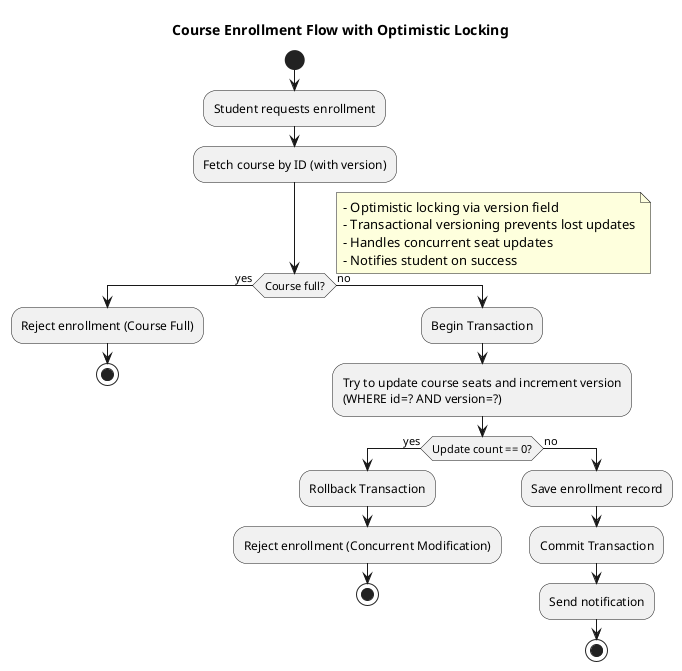@startuml
title Course Enrollment Flow with Optimistic Locking

start
:Student requests enrollment;
:Fetch course by ID (with version);
if (Course full?) then (yes)
  :Reject enrollment (Course Full);
  stop
else (no)
  :Begin Transaction;
  :Try to update course seats and increment version\n(WHERE id=? AND version=?);
  if (Update count == 0?) then (yes)
    :Rollback Transaction;
    :Reject enrollment (Concurrent Modification);
    stop
  else (no)
    :Save enrollment record;
    :Commit Transaction;
    :Send notification;
    stop
  endif
endif

note right
- Optimistic locking via version field
- Transactional versioning prevents lost updates
- Handles concurrent seat updates
- Notifies student on success
end note

@enduml 